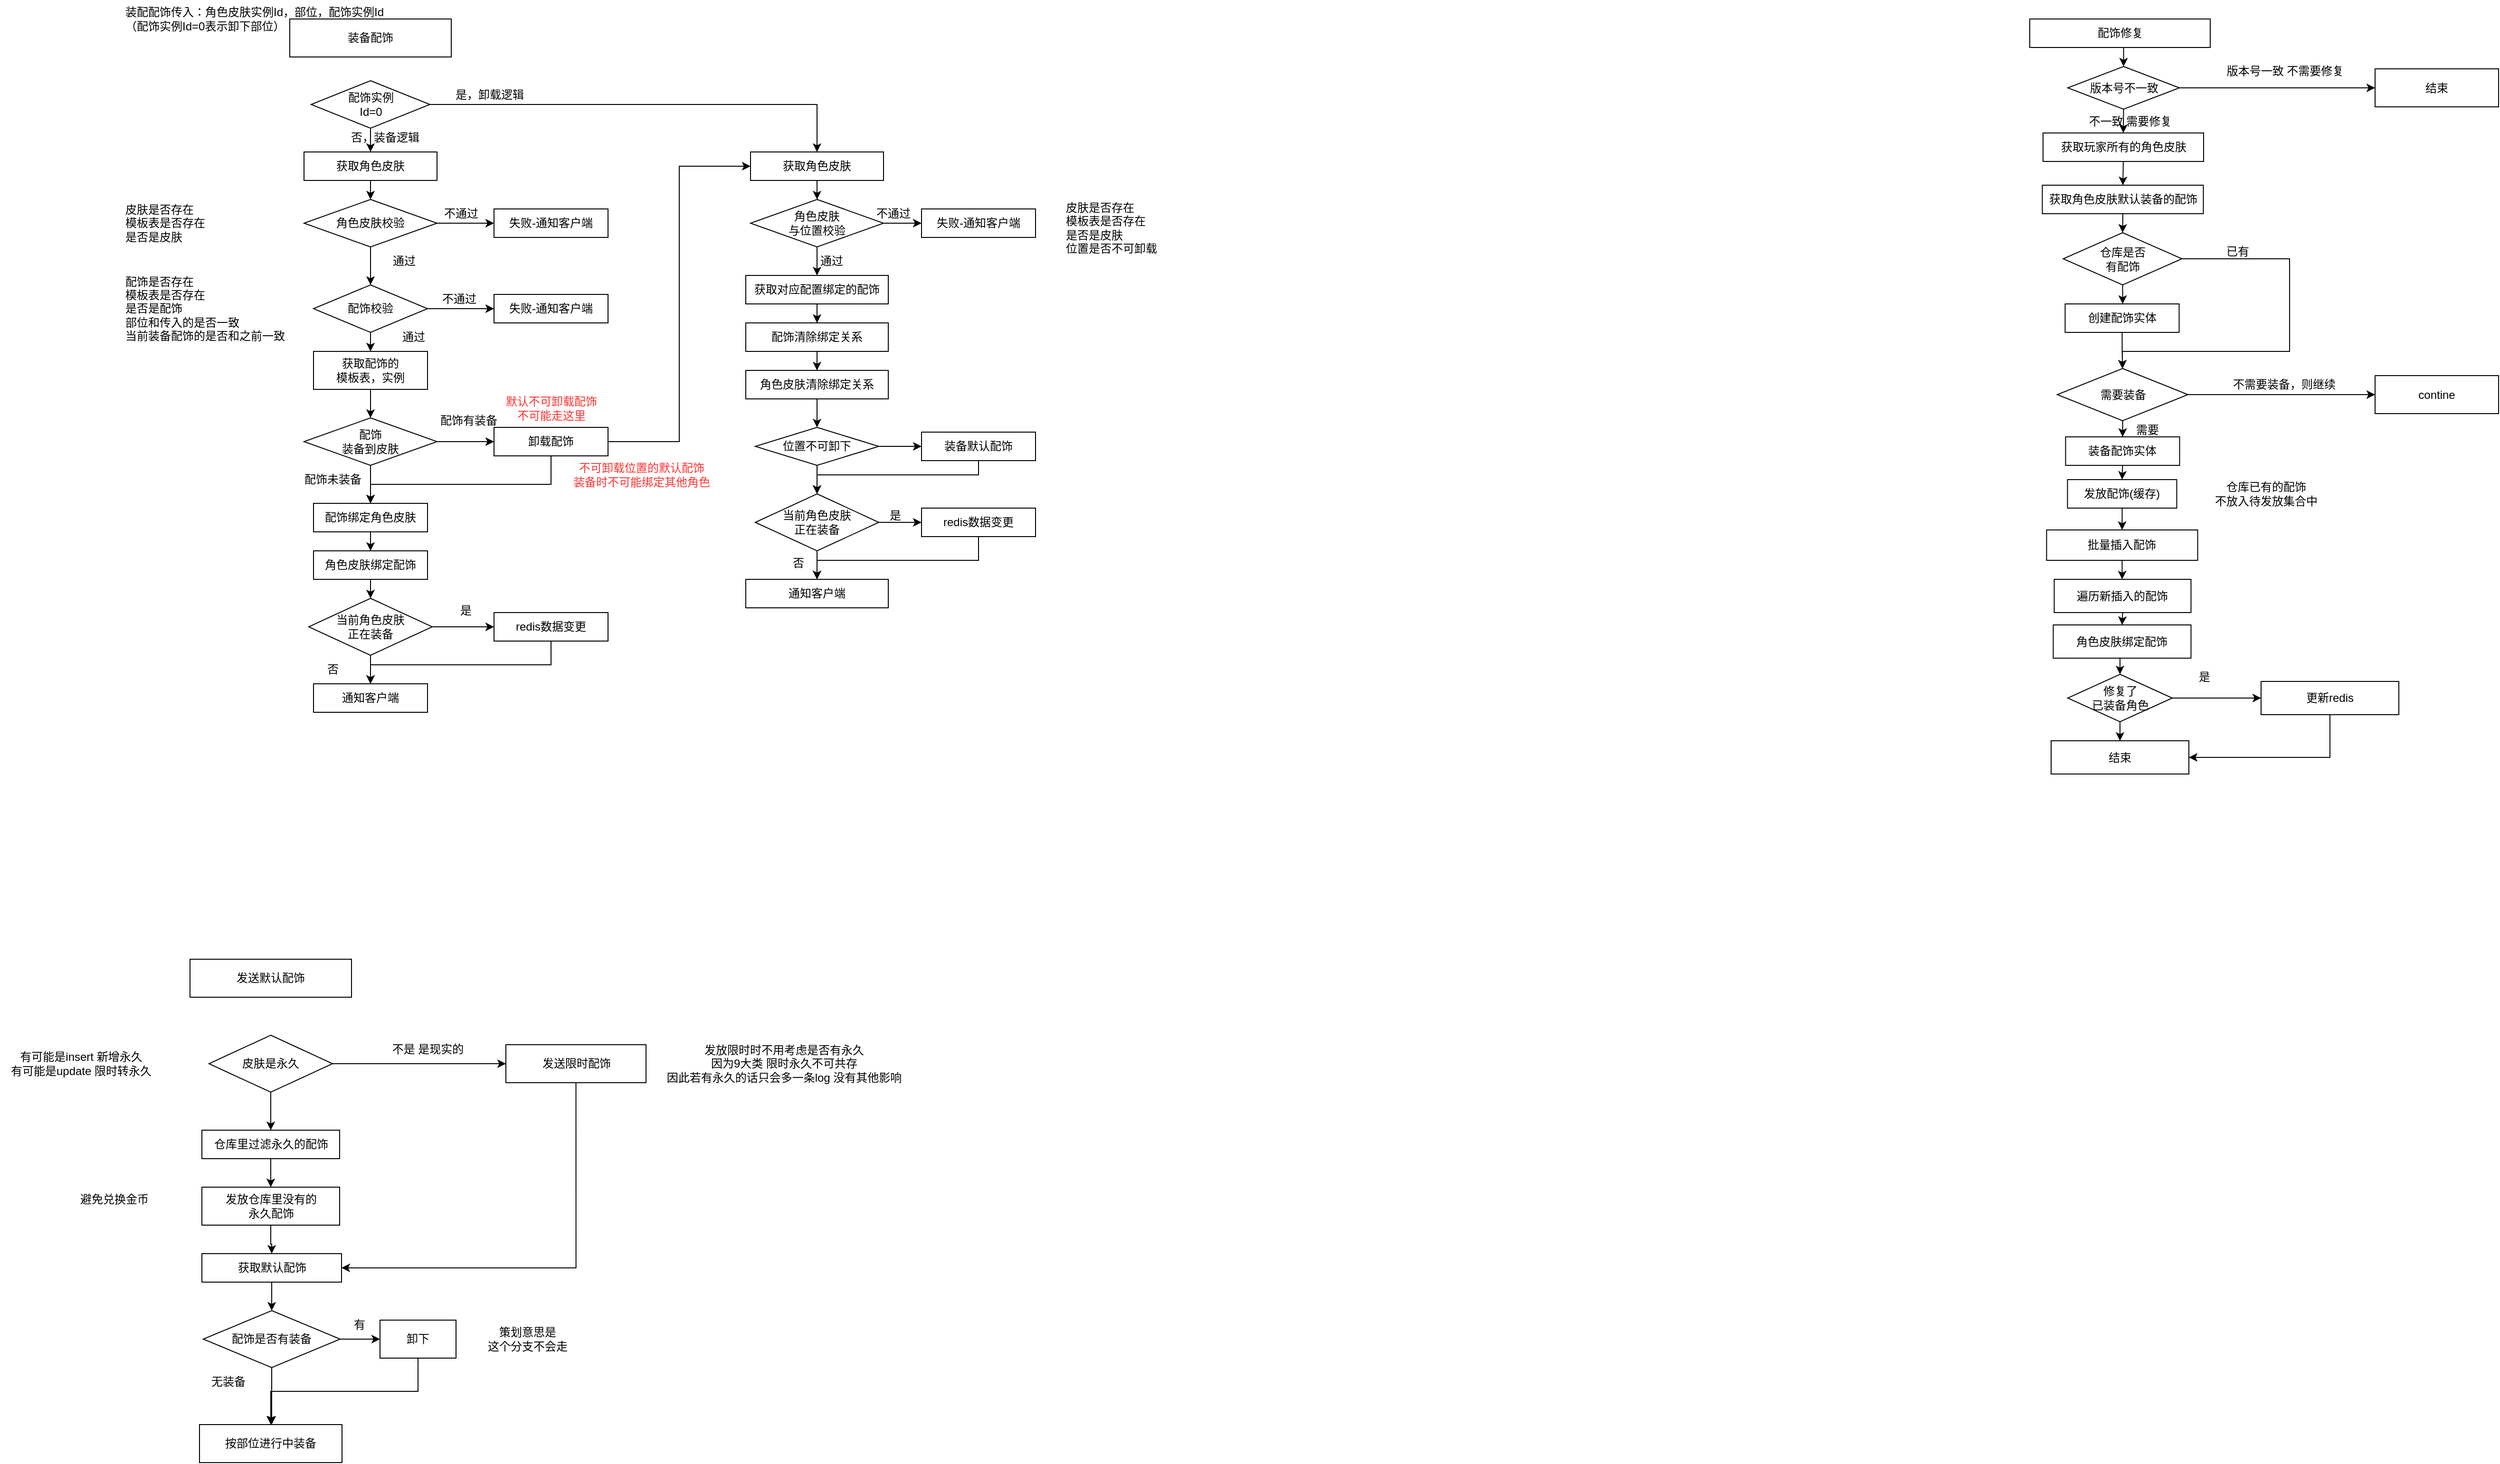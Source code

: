 <mxfile version="24.4.9" type="github">
  <diagram name="第 1 页" id="EnPjAqI8XY5VulzZ_zmV">
    <mxGraphModel dx="1434" dy="746" grid="1" gridSize="10" guides="1" tooltips="1" connect="1" arrows="1" fold="1" page="1" pageScale="1" pageWidth="4681" pageHeight="3300" math="0" shadow="0">
      <root>
        <mxCell id="0" />
        <mxCell id="1" parent="0" />
        <mxCell id="obFkE6v3nGwKCdmKt7_X-1" value="装备配饰" style="rounded=0;whiteSpace=wrap;html=1;" parent="1" vertex="1">
          <mxGeometry x="465" y="130" width="170" height="40" as="geometry" />
        </mxCell>
        <mxCell id="obFkE6v3nGwKCdmKt7_X-2" value="装配配饰传入：角色皮肤实例Id，部位，配饰实例Id&amp;nbsp;&amp;nbsp;&lt;div&gt;（配饰实例Id=0表示卸下部位&lt;span style=&quot;background-color: initial;&quot;&gt;）&lt;/span&gt;&lt;/div&gt;" style="text;html=1;align=left;verticalAlign=middle;resizable=0;points=[];autosize=1;strokeColor=none;fillColor=none;" parent="1" vertex="1">
          <mxGeometry x="290" y="110" width="300" height="40" as="geometry" />
        </mxCell>
        <mxCell id="obFkE6v3nGwKCdmKt7_X-48" style="edgeStyle=orthogonalEdgeStyle;rounded=0;orthogonalLoop=1;jettySize=auto;html=1;exitX=1;exitY=0.5;exitDx=0;exitDy=0;entryX=0.5;entryY=0;entryDx=0;entryDy=0;" parent="1" source="obFkE6v3nGwKCdmKt7_X-3" target="obFkE6v3nGwKCdmKt7_X-25" edge="1">
          <mxGeometry relative="1" as="geometry" />
        </mxCell>
        <mxCell id="obFkE6v3nGwKCdmKt7_X-50" style="edgeStyle=orthogonalEdgeStyle;rounded=0;orthogonalLoop=1;jettySize=auto;html=1;exitX=0.5;exitY=1;exitDx=0;exitDy=0;entryX=0.5;entryY=0;entryDx=0;entryDy=0;" parent="1" source="obFkE6v3nGwKCdmKt7_X-3" target="obFkE6v3nGwKCdmKt7_X-9" edge="1">
          <mxGeometry relative="1" as="geometry" />
        </mxCell>
        <mxCell id="obFkE6v3nGwKCdmKt7_X-3" value="配饰实例&lt;div&gt;Id&lt;span style=&quot;background-color: initial;&quot;&gt;=0&lt;/span&gt;&lt;/div&gt;" style="rhombus;whiteSpace=wrap;html=1;" parent="1" vertex="1">
          <mxGeometry x="487.5" y="195" width="125" height="50" as="geometry" />
        </mxCell>
        <mxCell id="obFkE6v3nGwKCdmKt7_X-52" style="edgeStyle=orthogonalEdgeStyle;rounded=0;orthogonalLoop=1;jettySize=auto;html=1;exitX=0.5;exitY=1;exitDx=0;exitDy=0;entryX=0.5;entryY=0;entryDx=0;entryDy=0;" parent="1" source="obFkE6v3nGwKCdmKt7_X-9" target="obFkE6v3nGwKCdmKt7_X-11" edge="1">
          <mxGeometry relative="1" as="geometry" />
        </mxCell>
        <mxCell id="obFkE6v3nGwKCdmKt7_X-9" value="获取角色皮肤" style="whiteSpace=wrap;html=1;" parent="1" vertex="1">
          <mxGeometry x="480" y="270" width="140" height="30" as="geometry" />
        </mxCell>
        <mxCell id="obFkE6v3nGwKCdmKt7_X-53" style="edgeStyle=orthogonalEdgeStyle;rounded=0;orthogonalLoop=1;jettySize=auto;html=1;exitX=0.5;exitY=1;exitDx=0;exitDy=0;entryX=0.5;entryY=0;entryDx=0;entryDy=0;" parent="1" source="obFkE6v3nGwKCdmKt7_X-11" target="obFkE6v3nGwKCdmKt7_X-13" edge="1">
          <mxGeometry relative="1" as="geometry" />
        </mxCell>
        <mxCell id="obFkE6v3nGwKCdmKt7_X-57" style="edgeStyle=orthogonalEdgeStyle;rounded=0;orthogonalLoop=1;jettySize=auto;html=1;exitX=1;exitY=0.5;exitDx=0;exitDy=0;" parent="1" source="obFkE6v3nGwKCdmKt7_X-11" target="obFkE6v3nGwKCdmKt7_X-56" edge="1">
          <mxGeometry relative="1" as="geometry" />
        </mxCell>
        <mxCell id="obFkE6v3nGwKCdmKt7_X-11" value="角色皮肤校验" style="rhombus;whiteSpace=wrap;html=1;" parent="1" vertex="1">
          <mxGeometry x="480" y="320" width="140" height="50" as="geometry" />
        </mxCell>
        <mxCell id="obFkE6v3nGwKCdmKt7_X-12" value="皮肤是否存在&lt;div&gt;模板表是否存在&lt;/div&gt;&lt;div&gt;是否是皮肤&lt;/div&gt;" style="text;html=1;align=left;verticalAlign=middle;resizable=0;points=[];autosize=1;strokeColor=none;fillColor=none;" parent="1" vertex="1">
          <mxGeometry x="290" y="315" width="110" height="60" as="geometry" />
        </mxCell>
        <mxCell id="obFkE6v3nGwKCdmKt7_X-62" style="edgeStyle=orthogonalEdgeStyle;rounded=0;orthogonalLoop=1;jettySize=auto;html=1;exitX=1;exitY=0.5;exitDx=0;exitDy=0;" parent="1" source="obFkE6v3nGwKCdmKt7_X-13" target="obFkE6v3nGwKCdmKt7_X-60" edge="1">
          <mxGeometry relative="1" as="geometry" />
        </mxCell>
        <mxCell id="obFkE6v3nGwKCdmKt7_X-63" style="edgeStyle=orthogonalEdgeStyle;rounded=0;orthogonalLoop=1;jettySize=auto;html=1;exitX=0.5;exitY=1;exitDx=0;exitDy=0;entryX=0.5;entryY=0;entryDx=0;entryDy=0;" parent="1" source="obFkE6v3nGwKCdmKt7_X-13" target="obFkE6v3nGwKCdmKt7_X-15" edge="1">
          <mxGeometry relative="1" as="geometry" />
        </mxCell>
        <mxCell id="obFkE6v3nGwKCdmKt7_X-13" value="配饰校验" style="rhombus;whiteSpace=wrap;html=1;" parent="1" vertex="1">
          <mxGeometry x="490" y="410" width="120" height="50" as="geometry" />
        </mxCell>
        <mxCell id="obFkE6v3nGwKCdmKt7_X-14" value="配饰是否存在&lt;div&gt;模板表是否存在&lt;/div&gt;&lt;div&gt;是否是配饰&lt;/div&gt;&lt;div&gt;部位和传入的是否一致&lt;/div&gt;&lt;div&gt;当前装备配饰的是否和之前一致&lt;/div&gt;" style="text;html=1;align=left;verticalAlign=middle;resizable=0;points=[];autosize=1;strokeColor=none;fillColor=none;" parent="1" vertex="1">
          <mxGeometry x="290" y="390" width="190" height="90" as="geometry" />
        </mxCell>
        <mxCell id="obFkE6v3nGwKCdmKt7_X-65" style="edgeStyle=orthogonalEdgeStyle;rounded=0;orthogonalLoop=1;jettySize=auto;html=1;exitX=0.5;exitY=1;exitDx=0;exitDy=0;entryX=0.5;entryY=0;entryDx=0;entryDy=0;" parent="1" source="obFkE6v3nGwKCdmKt7_X-15" target="obFkE6v3nGwKCdmKt7_X-16" edge="1">
          <mxGeometry relative="1" as="geometry" />
        </mxCell>
        <mxCell id="obFkE6v3nGwKCdmKt7_X-15" value="获取配饰的&lt;div&gt;模板表，实例&lt;/div&gt;" style="rounded=0;whiteSpace=wrap;html=1;" parent="1" vertex="1">
          <mxGeometry x="490" y="480" width="120" height="40" as="geometry" />
        </mxCell>
        <mxCell id="obFkE6v3nGwKCdmKt7_X-66" style="edgeStyle=orthogonalEdgeStyle;rounded=0;orthogonalLoop=1;jettySize=auto;html=1;exitX=1;exitY=0.5;exitDx=0;exitDy=0;" parent="1" source="obFkE6v3nGwKCdmKt7_X-16" target="obFkE6v3nGwKCdmKt7_X-17" edge="1">
          <mxGeometry relative="1" as="geometry" />
        </mxCell>
        <mxCell id="obFkE6v3nGwKCdmKt7_X-68" style="edgeStyle=orthogonalEdgeStyle;rounded=0;orthogonalLoop=1;jettySize=auto;html=1;exitX=0.5;exitY=1;exitDx=0;exitDy=0;entryX=0.5;entryY=0;entryDx=0;entryDy=0;" parent="1" source="obFkE6v3nGwKCdmKt7_X-16" target="obFkE6v3nGwKCdmKt7_X-18" edge="1">
          <mxGeometry relative="1" as="geometry" />
        </mxCell>
        <mxCell id="obFkE6v3nGwKCdmKt7_X-16" value="配饰&lt;div&gt;装备到皮肤&lt;/div&gt;" style="rhombus;whiteSpace=wrap;html=1;" parent="1" vertex="1">
          <mxGeometry x="480" y="550" width="140" height="50" as="geometry" />
        </mxCell>
        <mxCell id="obFkE6v3nGwKCdmKt7_X-70" style="edgeStyle=orthogonalEdgeStyle;rounded=0;orthogonalLoop=1;jettySize=auto;html=1;exitX=1;exitY=0.5;exitDx=0;exitDy=0;entryX=0;entryY=0.5;entryDx=0;entryDy=0;" parent="1" source="obFkE6v3nGwKCdmKt7_X-17" target="obFkE6v3nGwKCdmKt7_X-25" edge="1">
          <mxGeometry relative="1" as="geometry" />
        </mxCell>
        <mxCell id="obFkE6v3nGwKCdmKt7_X-71" style="edgeStyle=orthogonalEdgeStyle;rounded=0;orthogonalLoop=1;jettySize=auto;html=1;exitX=0.5;exitY=1;exitDx=0;exitDy=0;entryX=0.5;entryY=0;entryDx=0;entryDy=0;" parent="1" source="obFkE6v3nGwKCdmKt7_X-17" target="obFkE6v3nGwKCdmKt7_X-18" edge="1">
          <mxGeometry relative="1" as="geometry">
            <Array as="points">
              <mxPoint x="740" y="620" />
              <mxPoint x="550" y="620" />
            </Array>
          </mxGeometry>
        </mxCell>
        <mxCell id="obFkE6v3nGwKCdmKt7_X-17" value="卸载配饰" style="rounded=0;whiteSpace=wrap;html=1;" parent="1" vertex="1">
          <mxGeometry x="680" y="560" width="120" height="30" as="geometry" />
        </mxCell>
        <mxCell id="obFkE6v3nGwKCdmKt7_X-72" style="edgeStyle=orthogonalEdgeStyle;rounded=0;orthogonalLoop=1;jettySize=auto;html=1;exitX=0.5;exitY=1;exitDx=0;exitDy=0;" parent="1" source="obFkE6v3nGwKCdmKt7_X-18" target="obFkE6v3nGwKCdmKt7_X-19" edge="1">
          <mxGeometry relative="1" as="geometry" />
        </mxCell>
        <mxCell id="obFkE6v3nGwKCdmKt7_X-18" value="配饰绑定角色皮肤" style="rounded=0;whiteSpace=wrap;html=1;" parent="1" vertex="1">
          <mxGeometry x="490" y="640" width="120" height="30" as="geometry" />
        </mxCell>
        <mxCell id="obFkE6v3nGwKCdmKt7_X-73" style="edgeStyle=orthogonalEdgeStyle;rounded=0;orthogonalLoop=1;jettySize=auto;html=1;exitX=0.5;exitY=1;exitDx=0;exitDy=0;entryX=0.5;entryY=0;entryDx=0;entryDy=0;" parent="1" source="obFkE6v3nGwKCdmKt7_X-19" target="obFkE6v3nGwKCdmKt7_X-21" edge="1">
          <mxGeometry relative="1" as="geometry" />
        </mxCell>
        <mxCell id="obFkE6v3nGwKCdmKt7_X-19" value="角色皮肤绑定配饰" style="rounded=0;whiteSpace=wrap;html=1;" parent="1" vertex="1">
          <mxGeometry x="490" y="690" width="120" height="30" as="geometry" />
        </mxCell>
        <mxCell id="obFkE6v3nGwKCdmKt7_X-74" style="edgeStyle=orthogonalEdgeStyle;rounded=0;orthogonalLoop=1;jettySize=auto;html=1;exitX=1;exitY=0.5;exitDx=0;exitDy=0;" parent="1" source="obFkE6v3nGwKCdmKt7_X-21" target="obFkE6v3nGwKCdmKt7_X-22" edge="1">
          <mxGeometry relative="1" as="geometry" />
        </mxCell>
        <mxCell id="obFkE6v3nGwKCdmKt7_X-77" value="" style="edgeStyle=orthogonalEdgeStyle;rounded=0;orthogonalLoop=1;jettySize=auto;html=1;" parent="1" source="obFkE6v3nGwKCdmKt7_X-21" target="obFkE6v3nGwKCdmKt7_X-23" edge="1">
          <mxGeometry relative="1" as="geometry" />
        </mxCell>
        <mxCell id="obFkE6v3nGwKCdmKt7_X-21" value="当前角色皮肤&lt;div&gt;正在装备&lt;/div&gt;" style="rhombus;whiteSpace=wrap;html=1;" parent="1" vertex="1">
          <mxGeometry x="485" y="740" width="130" height="60" as="geometry" />
        </mxCell>
        <mxCell id="obFkE6v3nGwKCdmKt7_X-79" style="edgeStyle=orthogonalEdgeStyle;rounded=0;orthogonalLoop=1;jettySize=auto;html=1;exitX=0.5;exitY=1;exitDx=0;exitDy=0;" parent="1" source="obFkE6v3nGwKCdmKt7_X-22" target="obFkE6v3nGwKCdmKt7_X-23" edge="1">
          <mxGeometry relative="1" as="geometry">
            <Array as="points">
              <mxPoint x="740" y="810" />
              <mxPoint x="550" y="810" />
            </Array>
          </mxGeometry>
        </mxCell>
        <mxCell id="obFkE6v3nGwKCdmKt7_X-22" value="redis数据变更" style="rounded=0;whiteSpace=wrap;html=1;" parent="1" vertex="1">
          <mxGeometry x="680" y="755" width="120" height="30" as="geometry" />
        </mxCell>
        <mxCell id="obFkE6v3nGwKCdmKt7_X-23" value="通知客户端" style="rounded=0;whiteSpace=wrap;html=1;" parent="1" vertex="1">
          <mxGeometry x="490" y="830" width="120" height="30" as="geometry" />
        </mxCell>
        <mxCell id="obFkE6v3nGwKCdmKt7_X-42" style="edgeStyle=orthogonalEdgeStyle;rounded=0;orthogonalLoop=1;jettySize=auto;html=1;exitX=0.5;exitY=1;exitDx=0;exitDy=0;entryX=0.5;entryY=0;entryDx=0;entryDy=0;" parent="1" source="obFkE6v3nGwKCdmKt7_X-25" target="obFkE6v3nGwKCdmKt7_X-26" edge="1">
          <mxGeometry relative="1" as="geometry" />
        </mxCell>
        <mxCell id="obFkE6v3nGwKCdmKt7_X-25" value="获取角色皮肤" style="whiteSpace=wrap;html=1;" parent="1" vertex="1">
          <mxGeometry x="950" y="270" width="140" height="30" as="geometry" />
        </mxCell>
        <mxCell id="obFkE6v3nGwKCdmKt7_X-43" style="edgeStyle=orthogonalEdgeStyle;rounded=0;orthogonalLoop=1;jettySize=auto;html=1;exitX=0.5;exitY=1;exitDx=0;exitDy=0;" parent="1" source="obFkE6v3nGwKCdmKt7_X-26" target="obFkE6v3nGwKCdmKt7_X-29" edge="1">
          <mxGeometry relative="1" as="geometry" />
        </mxCell>
        <mxCell id="obFkE6v3nGwKCdmKt7_X-47" style="edgeStyle=orthogonalEdgeStyle;rounded=0;orthogonalLoop=1;jettySize=auto;html=1;exitX=1;exitY=0.5;exitDx=0;exitDy=0;" parent="1" source="obFkE6v3nGwKCdmKt7_X-26" target="obFkE6v3nGwKCdmKt7_X-46" edge="1">
          <mxGeometry relative="1" as="geometry" />
        </mxCell>
        <mxCell id="obFkE6v3nGwKCdmKt7_X-26" value="角色皮肤&lt;div&gt;与位置校验&lt;/div&gt;" style="rhombus;whiteSpace=wrap;html=1;" parent="1" vertex="1">
          <mxGeometry x="950" y="320" width="140" height="50" as="geometry" />
        </mxCell>
        <mxCell id="obFkE6v3nGwKCdmKt7_X-27" value="皮肤是否存在&lt;div&gt;模板表是否存在&lt;/div&gt;&lt;div&gt;是否是皮肤&lt;/div&gt;&lt;div&gt;位置是否不可卸载&lt;/div&gt;" style="text;html=1;align=left;verticalAlign=middle;resizable=0;points=[];autosize=1;strokeColor=none;fillColor=none;" parent="1" vertex="1">
          <mxGeometry x="1280" y="315" width="120" height="70" as="geometry" />
        </mxCell>
        <mxCell id="obFkE6v3nGwKCdmKt7_X-44" style="edgeStyle=orthogonalEdgeStyle;rounded=0;orthogonalLoop=1;jettySize=auto;html=1;exitX=0.5;exitY=1;exitDx=0;exitDy=0;" parent="1" source="obFkE6v3nGwKCdmKt7_X-29" target="obFkE6v3nGwKCdmKt7_X-30" edge="1">
          <mxGeometry relative="1" as="geometry" />
        </mxCell>
        <mxCell id="obFkE6v3nGwKCdmKt7_X-29" value="获取对应配置绑定的配饰" style="whiteSpace=wrap;html=1;" parent="1" vertex="1">
          <mxGeometry x="945" y="400" width="150" height="30" as="geometry" />
        </mxCell>
        <mxCell id="obFkE6v3nGwKCdmKt7_X-45" style="edgeStyle=orthogonalEdgeStyle;rounded=0;orthogonalLoop=1;jettySize=auto;html=1;exitX=0.5;exitY=1;exitDx=0;exitDy=0;" parent="1" source="obFkE6v3nGwKCdmKt7_X-30" target="obFkE6v3nGwKCdmKt7_X-31" edge="1">
          <mxGeometry relative="1" as="geometry" />
        </mxCell>
        <mxCell id="obFkE6v3nGwKCdmKt7_X-30" value="配饰清除绑定关系" style="whiteSpace=wrap;html=1;" parent="1" vertex="1">
          <mxGeometry x="945" y="450" width="150" height="30" as="geometry" />
        </mxCell>
        <mxCell id="obFkE6v3nGwKCdmKt7_X-84" style="edgeStyle=orthogonalEdgeStyle;rounded=0;orthogonalLoop=1;jettySize=auto;html=1;exitX=0.5;exitY=1;exitDx=0;exitDy=0;entryX=0.5;entryY=0;entryDx=0;entryDy=0;" parent="1" source="obFkE6v3nGwKCdmKt7_X-31" target="obFkE6v3nGwKCdmKt7_X-83" edge="1">
          <mxGeometry relative="1" as="geometry" />
        </mxCell>
        <mxCell id="obFkE6v3nGwKCdmKt7_X-31" value="角色皮肤清除绑定关系" style="whiteSpace=wrap;html=1;" parent="1" vertex="1">
          <mxGeometry x="945" y="500" width="150" height="30" as="geometry" />
        </mxCell>
        <mxCell id="obFkE6v3nGwKCdmKt7_X-32" value="通知客户端" style="whiteSpace=wrap;html=1;" parent="1" vertex="1">
          <mxGeometry x="945" y="720" width="150" height="30" as="geometry" />
        </mxCell>
        <mxCell id="obFkE6v3nGwKCdmKt7_X-36" style="edgeStyle=orthogonalEdgeStyle;rounded=0;orthogonalLoop=1;jettySize=auto;html=1;exitX=1;exitY=0.5;exitDx=0;exitDy=0;" parent="1" source="obFkE6v3nGwKCdmKt7_X-34" target="obFkE6v3nGwKCdmKt7_X-35" edge="1">
          <mxGeometry relative="1" as="geometry" />
        </mxCell>
        <mxCell id="obFkE6v3nGwKCdmKt7_X-37" style="edgeStyle=orthogonalEdgeStyle;rounded=0;orthogonalLoop=1;jettySize=auto;html=1;exitX=0.5;exitY=1;exitDx=0;exitDy=0;" parent="1" source="obFkE6v3nGwKCdmKt7_X-34" target="obFkE6v3nGwKCdmKt7_X-32" edge="1">
          <mxGeometry relative="1" as="geometry" />
        </mxCell>
        <mxCell id="obFkE6v3nGwKCdmKt7_X-34" value="当前角色皮肤&lt;div&gt;正在装备&lt;/div&gt;" style="rhombus;whiteSpace=wrap;html=1;" parent="1" vertex="1">
          <mxGeometry x="955" y="630" width="130" height="60" as="geometry" />
        </mxCell>
        <mxCell id="obFkE6v3nGwKCdmKt7_X-39" style="edgeStyle=orthogonalEdgeStyle;rounded=0;orthogonalLoop=1;jettySize=auto;html=1;exitX=0.5;exitY=1;exitDx=0;exitDy=0;entryX=0.5;entryY=0;entryDx=0;entryDy=0;" parent="1" source="obFkE6v3nGwKCdmKt7_X-35" target="obFkE6v3nGwKCdmKt7_X-32" edge="1">
          <mxGeometry relative="1" as="geometry">
            <Array as="points">
              <mxPoint x="1190" y="700" />
              <mxPoint x="1020" y="700" />
            </Array>
          </mxGeometry>
        </mxCell>
        <mxCell id="obFkE6v3nGwKCdmKt7_X-35" value="redis数据变更" style="rounded=0;whiteSpace=wrap;html=1;" parent="1" vertex="1">
          <mxGeometry x="1130" y="645" width="120" height="30" as="geometry" />
        </mxCell>
        <mxCell id="obFkE6v3nGwKCdmKt7_X-40" value="是" style="text;html=1;align=center;verticalAlign=middle;resizable=0;points=[];autosize=1;strokeColor=none;fillColor=none;" parent="1" vertex="1">
          <mxGeometry x="1082" y="638" width="40" height="30" as="geometry" />
        </mxCell>
        <mxCell id="obFkE6v3nGwKCdmKt7_X-46" value="失败-通知客户端" style="rounded=0;whiteSpace=wrap;html=1;" parent="1" vertex="1">
          <mxGeometry x="1130" y="330" width="120" height="30" as="geometry" />
        </mxCell>
        <mxCell id="obFkE6v3nGwKCdmKt7_X-49" value="是，卸载逻辑" style="text;html=1;align=center;verticalAlign=middle;resizable=0;points=[];autosize=1;strokeColor=none;fillColor=none;" parent="1" vertex="1">
          <mxGeometry x="625" y="195" width="100" height="30" as="geometry" />
        </mxCell>
        <mxCell id="obFkE6v3nGwKCdmKt7_X-51" value="否，装备逻辑" style="text;html=1;align=center;verticalAlign=middle;resizable=0;points=[];autosize=1;strokeColor=none;fillColor=none;" parent="1" vertex="1">
          <mxGeometry x="515" y="240" width="100" height="30" as="geometry" />
        </mxCell>
        <mxCell id="obFkE6v3nGwKCdmKt7_X-54" value="不通过" style="text;html=1;align=center;verticalAlign=middle;resizable=0;points=[];autosize=1;strokeColor=none;fillColor=none;" parent="1" vertex="1">
          <mxGeometry x="1070" y="320" width="60" height="30" as="geometry" />
        </mxCell>
        <mxCell id="obFkE6v3nGwKCdmKt7_X-55" value="通过" style="text;html=1;align=center;verticalAlign=middle;resizable=0;points=[];autosize=1;strokeColor=none;fillColor=none;" parent="1" vertex="1">
          <mxGeometry x="1010" y="370" width="50" height="30" as="geometry" />
        </mxCell>
        <mxCell id="obFkE6v3nGwKCdmKt7_X-56" value="失败-通知客户端" style="rounded=0;whiteSpace=wrap;html=1;" parent="1" vertex="1">
          <mxGeometry x="680" y="330" width="120" height="30" as="geometry" />
        </mxCell>
        <mxCell id="obFkE6v3nGwKCdmKt7_X-58" value="不通过" style="text;html=1;align=center;verticalAlign=middle;resizable=0;points=[];autosize=1;strokeColor=none;fillColor=none;" parent="1" vertex="1">
          <mxGeometry x="615" y="320" width="60" height="30" as="geometry" />
        </mxCell>
        <mxCell id="obFkE6v3nGwKCdmKt7_X-59" value="通过" style="text;html=1;align=center;verticalAlign=middle;resizable=0;points=[];autosize=1;strokeColor=none;fillColor=none;" parent="1" vertex="1">
          <mxGeometry x="560" y="370" width="50" height="30" as="geometry" />
        </mxCell>
        <mxCell id="obFkE6v3nGwKCdmKt7_X-60" value="失败-通知客户端" style="rounded=0;whiteSpace=wrap;html=1;" parent="1" vertex="1">
          <mxGeometry x="680" y="420" width="120" height="30" as="geometry" />
        </mxCell>
        <mxCell id="obFkE6v3nGwKCdmKt7_X-61" value="不通过" style="text;html=1;align=center;verticalAlign=middle;resizable=0;points=[];autosize=1;strokeColor=none;fillColor=none;" parent="1" vertex="1">
          <mxGeometry x="612.5" y="410" width="60" height="30" as="geometry" />
        </mxCell>
        <mxCell id="obFkE6v3nGwKCdmKt7_X-64" value="通过" style="text;html=1;align=center;verticalAlign=middle;resizable=0;points=[];autosize=1;strokeColor=none;fillColor=none;" parent="1" vertex="1">
          <mxGeometry x="570" y="450" width="50" height="30" as="geometry" />
        </mxCell>
        <mxCell id="obFkE6v3nGwKCdmKt7_X-67" value="配饰有装备" style="text;html=1;align=center;verticalAlign=middle;resizable=0;points=[];autosize=1;strokeColor=none;fillColor=none;" parent="1" vertex="1">
          <mxGeometry x="612.5" y="538" width="80" height="30" as="geometry" />
        </mxCell>
        <mxCell id="obFkE6v3nGwKCdmKt7_X-69" value="配饰未装备" style="text;html=1;align=center;verticalAlign=middle;resizable=0;points=[];autosize=1;strokeColor=none;fillColor=none;" parent="1" vertex="1">
          <mxGeometry x="470" y="600" width="80" height="30" as="geometry" />
        </mxCell>
        <mxCell id="obFkE6v3nGwKCdmKt7_X-75" value="是" style="text;html=1;align=center;verticalAlign=middle;resizable=0;points=[];autosize=1;strokeColor=none;fillColor=none;" parent="1" vertex="1">
          <mxGeometry x="630" y="738" width="40" height="30" as="geometry" />
        </mxCell>
        <mxCell id="obFkE6v3nGwKCdmKt7_X-76" value="否" style="text;html=1;align=center;verticalAlign=middle;resizable=0;points=[];autosize=1;strokeColor=none;fillColor=none;" parent="1" vertex="1">
          <mxGeometry x="980" y="688" width="40" height="30" as="geometry" />
        </mxCell>
        <mxCell id="obFkE6v3nGwKCdmKt7_X-78" value="否" style="text;html=1;align=center;verticalAlign=middle;resizable=0;points=[];autosize=1;strokeColor=none;fillColor=none;" parent="1" vertex="1">
          <mxGeometry x="490" y="800" width="40" height="30" as="geometry" />
        </mxCell>
        <mxCell id="obFkE6v3nGwKCdmKt7_X-81" value="默认不可卸载配饰&lt;div&gt;不可能走这里&lt;/div&gt;" style="text;html=1;align=center;verticalAlign=middle;resizable=0;points=[];autosize=1;strokeColor=none;fillColor=none;fontColor=#FF3333;" parent="1" vertex="1">
          <mxGeometry x="680" y="520" width="120" height="40" as="geometry" />
        </mxCell>
        <mxCell id="obFkE6v3nGwKCdmKt7_X-85" style="edgeStyle=orthogonalEdgeStyle;rounded=0;orthogonalLoop=1;jettySize=auto;html=1;exitX=0.5;exitY=1;exitDx=0;exitDy=0;entryX=0.5;entryY=0;entryDx=0;entryDy=0;" parent="1" source="obFkE6v3nGwKCdmKt7_X-83" target="obFkE6v3nGwKCdmKt7_X-34" edge="1">
          <mxGeometry relative="1" as="geometry" />
        </mxCell>
        <mxCell id="obFkE6v3nGwKCdmKt7_X-88" style="edgeStyle=orthogonalEdgeStyle;rounded=0;orthogonalLoop=1;jettySize=auto;html=1;exitX=1;exitY=0.5;exitDx=0;exitDy=0;" parent="1" source="obFkE6v3nGwKCdmKt7_X-83" target="obFkE6v3nGwKCdmKt7_X-87" edge="1">
          <mxGeometry relative="1" as="geometry" />
        </mxCell>
        <mxCell id="obFkE6v3nGwKCdmKt7_X-83" value="位置不可卸下" style="rhombus;whiteSpace=wrap;html=1;" parent="1" vertex="1">
          <mxGeometry x="955" y="560" width="130" height="40" as="geometry" />
        </mxCell>
        <mxCell id="obFkE6v3nGwKCdmKt7_X-89" style="edgeStyle=orthogonalEdgeStyle;rounded=0;orthogonalLoop=1;jettySize=auto;html=1;exitX=0.5;exitY=1;exitDx=0;exitDy=0;entryX=0.5;entryY=0;entryDx=0;entryDy=0;" parent="1" source="obFkE6v3nGwKCdmKt7_X-87" target="obFkE6v3nGwKCdmKt7_X-34" edge="1">
          <mxGeometry relative="1" as="geometry">
            <Array as="points">
              <mxPoint x="1190" y="610" />
              <mxPoint x="1020" y="610" />
            </Array>
          </mxGeometry>
        </mxCell>
        <mxCell id="obFkE6v3nGwKCdmKt7_X-87" value="装备默认配饰" style="whiteSpace=wrap;html=1;" parent="1" vertex="1">
          <mxGeometry x="1130" y="565" width="120" height="30" as="geometry" />
        </mxCell>
        <mxCell id="obFkE6v3nGwKCdmKt7_X-90" value="不可卸载位置的默认配饰&lt;div&gt;装备时不可能绑定其他角色&lt;/div&gt;" style="text;html=1;align=center;verticalAlign=middle;resizable=0;points=[];autosize=1;strokeColor=none;fillColor=none;fontColor=#FF3333;" parent="1" vertex="1">
          <mxGeometry x="750" y="590" width="170" height="40" as="geometry" />
        </mxCell>
        <mxCell id="1rwnO4vdBaZkjjxY1jbX-20" style="edgeStyle=orthogonalEdgeStyle;rounded=0;orthogonalLoop=1;jettySize=auto;html=1;exitX=0.5;exitY=1;exitDx=0;exitDy=0;entryX=0.5;entryY=0;entryDx=0;entryDy=0;" parent="1" source="1rwnO4vdBaZkjjxY1jbX-1" target="1rwnO4vdBaZkjjxY1jbX-19" edge="1">
          <mxGeometry relative="1" as="geometry" />
        </mxCell>
        <mxCell id="1rwnO4vdBaZkjjxY1jbX-1" value="配饰修复" style="rounded=0;whiteSpace=wrap;html=1;" parent="1" vertex="1">
          <mxGeometry x="2296.5" y="130" width="190" height="30" as="geometry" />
        </mxCell>
        <mxCell id="1rwnO4vdBaZkjjxY1jbX-25" style="edgeStyle=orthogonalEdgeStyle;rounded=0;orthogonalLoop=1;jettySize=auto;html=1;exitX=0.5;exitY=1;exitDx=0;exitDy=0;entryX=0.5;entryY=0;entryDx=0;entryDy=0;" parent="1" source="1rwnO4vdBaZkjjxY1jbX-2" target="1rwnO4vdBaZkjjxY1jbX-3" edge="1">
          <mxGeometry relative="1" as="geometry" />
        </mxCell>
        <mxCell id="1rwnO4vdBaZkjjxY1jbX-2" value="获取玩家所有的角色皮肤" style="rounded=0;whiteSpace=wrap;html=1;" parent="1" vertex="1">
          <mxGeometry x="2310.5" y="250" width="169" height="30" as="geometry" />
        </mxCell>
        <mxCell id="1rwnO4vdBaZkjjxY1jbX-30" style="edgeStyle=orthogonalEdgeStyle;rounded=0;orthogonalLoop=1;jettySize=auto;html=1;exitX=0.5;exitY=1;exitDx=0;exitDy=0;entryX=0.5;entryY=0;entryDx=0;entryDy=0;" parent="1" source="1rwnO4vdBaZkjjxY1jbX-3" target="1rwnO4vdBaZkjjxY1jbX-5" edge="1">
          <mxGeometry relative="1" as="geometry" />
        </mxCell>
        <mxCell id="1rwnO4vdBaZkjjxY1jbX-3" value="获取角色皮肤默认装备的配饰" style="rounded=0;whiteSpace=wrap;html=1;" parent="1" vertex="1">
          <mxGeometry x="2309.75" y="305" width="169.5" height="30" as="geometry" />
        </mxCell>
        <mxCell id="1rwnO4vdBaZkjjxY1jbX-31" style="edgeStyle=orthogonalEdgeStyle;rounded=0;orthogonalLoop=1;jettySize=auto;html=1;exitX=0.5;exitY=1;exitDx=0;exitDy=0;" parent="1" source="1rwnO4vdBaZkjjxY1jbX-5" target="1rwnO4vdBaZkjjxY1jbX-10" edge="1">
          <mxGeometry relative="1" as="geometry" />
        </mxCell>
        <mxCell id="1rwnO4vdBaZkjjxY1jbX-32" style="edgeStyle=orthogonalEdgeStyle;rounded=0;orthogonalLoop=1;jettySize=auto;html=1;exitX=1;exitY=0.5;exitDx=0;exitDy=0;" parent="1" source="1rwnO4vdBaZkjjxY1jbX-5" target="1rwnO4vdBaZkjjxY1jbX-7" edge="1">
          <mxGeometry relative="1" as="geometry">
            <Array as="points">
              <mxPoint x="2570" y="383" />
              <mxPoint x="2570" y="480" />
              <mxPoint x="2394" y="480" />
            </Array>
          </mxGeometry>
        </mxCell>
        <mxCell id="1rwnO4vdBaZkjjxY1jbX-5" value="仓库是否&lt;div&gt;有配饰&lt;/div&gt;" style="rhombus;whiteSpace=wrap;html=1;" parent="1" vertex="1">
          <mxGeometry x="2331.75" y="355" width="125" height="55" as="geometry" />
        </mxCell>
        <mxCell id="1rwnO4vdBaZkjjxY1jbX-37" style="edgeStyle=orthogonalEdgeStyle;rounded=0;orthogonalLoop=1;jettySize=auto;html=1;exitX=0.5;exitY=1;exitDx=0;exitDy=0;entryX=0.5;entryY=0;entryDx=0;entryDy=0;" parent="1" source="1rwnO4vdBaZkjjxY1jbX-6" target="1rwnO4vdBaZkjjxY1jbX-12" edge="1">
          <mxGeometry relative="1" as="geometry" />
        </mxCell>
        <mxCell id="1rwnO4vdBaZkjjxY1jbX-6" value="发放配饰(缓存)" style="rounded=0;whiteSpace=wrap;html=1;" parent="1" vertex="1">
          <mxGeometry x="2336.25" y="615" width="115" height="30" as="geometry" />
        </mxCell>
        <mxCell id="1rwnO4vdBaZkjjxY1jbX-34" style="edgeStyle=orthogonalEdgeStyle;rounded=0;orthogonalLoop=1;jettySize=auto;html=1;exitX=0.5;exitY=1;exitDx=0;exitDy=0;" parent="1" source="1rwnO4vdBaZkjjxY1jbX-7" target="1rwnO4vdBaZkjjxY1jbX-11" edge="1">
          <mxGeometry relative="1" as="geometry" />
        </mxCell>
        <mxCell id="1rwnO4vdBaZkjjxY1jbX-48" style="edgeStyle=orthogonalEdgeStyle;rounded=0;orthogonalLoop=1;jettySize=auto;html=1;exitX=1;exitY=0.5;exitDx=0;exitDy=0;" parent="1" source="1rwnO4vdBaZkjjxY1jbX-7" target="1rwnO4vdBaZkjjxY1jbX-47" edge="1">
          <mxGeometry relative="1" as="geometry" />
        </mxCell>
        <mxCell id="1rwnO4vdBaZkjjxY1jbX-7" value="需要装备" style="rhombus;whiteSpace=wrap;html=1;" parent="1" vertex="1">
          <mxGeometry x="2325.5" y="498" width="137.5" height="55" as="geometry" />
        </mxCell>
        <mxCell id="1rwnO4vdBaZkjjxY1jbX-49" style="edgeStyle=orthogonalEdgeStyle;rounded=0;orthogonalLoop=1;jettySize=auto;html=1;exitX=0.5;exitY=1;exitDx=0;exitDy=0;" parent="1" source="1rwnO4vdBaZkjjxY1jbX-10" target="1rwnO4vdBaZkjjxY1jbX-7" edge="1">
          <mxGeometry relative="1" as="geometry" />
        </mxCell>
        <mxCell id="1rwnO4vdBaZkjjxY1jbX-10" value="创建配饰实体" style="whiteSpace=wrap;html=1;" parent="1" vertex="1">
          <mxGeometry x="2333.75" y="430" width="120" height="30" as="geometry" />
        </mxCell>
        <mxCell id="1rwnO4vdBaZkjjxY1jbX-35" style="edgeStyle=orthogonalEdgeStyle;rounded=0;orthogonalLoop=1;jettySize=auto;html=1;exitX=0.5;exitY=1;exitDx=0;exitDy=0;entryX=0.5;entryY=0;entryDx=0;entryDy=0;" parent="1" source="1rwnO4vdBaZkjjxY1jbX-11" target="1rwnO4vdBaZkjjxY1jbX-6" edge="1">
          <mxGeometry relative="1" as="geometry" />
        </mxCell>
        <mxCell id="1rwnO4vdBaZkjjxY1jbX-11" value="装备配饰实体" style="whiteSpace=wrap;html=1;" parent="1" vertex="1">
          <mxGeometry x="2334.25" y="570" width="120" height="30" as="geometry" />
        </mxCell>
        <mxCell id="1rwnO4vdBaZkjjxY1jbX-38" style="edgeStyle=orthogonalEdgeStyle;rounded=0;orthogonalLoop=1;jettySize=auto;html=1;exitX=0.5;exitY=1;exitDx=0;exitDy=0;" parent="1" source="1rwnO4vdBaZkjjxY1jbX-12" target="1rwnO4vdBaZkjjxY1jbX-14" edge="1">
          <mxGeometry relative="1" as="geometry" />
        </mxCell>
        <mxCell id="1rwnO4vdBaZkjjxY1jbX-12" value="批量插入配饰" style="rounded=0;whiteSpace=wrap;html=1;" parent="1" vertex="1">
          <mxGeometry x="2314.25" y="668" width="159" height="32" as="geometry" />
        </mxCell>
        <mxCell id="1rwnO4vdBaZkjjxY1jbX-39" style="edgeStyle=orthogonalEdgeStyle;rounded=0;orthogonalLoop=1;jettySize=auto;html=1;exitX=0.5;exitY=1;exitDx=0;exitDy=0;entryX=0.5;entryY=0;entryDx=0;entryDy=0;" parent="1" source="1rwnO4vdBaZkjjxY1jbX-14" target="1rwnO4vdBaZkjjxY1jbX-16" edge="1">
          <mxGeometry relative="1" as="geometry" />
        </mxCell>
        <mxCell id="1rwnO4vdBaZkjjxY1jbX-14" value="遍历新插入的配饰" style="rounded=0;whiteSpace=wrap;html=1;" parent="1" vertex="1">
          <mxGeometry x="2322.25" y="720" width="144" height="35" as="geometry" />
        </mxCell>
        <mxCell id="1rwnO4vdBaZkjjxY1jbX-40" style="edgeStyle=orthogonalEdgeStyle;rounded=0;orthogonalLoop=1;jettySize=auto;html=1;exitX=0.5;exitY=1;exitDx=0;exitDy=0;entryX=0.5;entryY=0;entryDx=0;entryDy=0;" parent="1" source="1rwnO4vdBaZkjjxY1jbX-16" target="1rwnO4vdBaZkjjxY1jbX-27" edge="1">
          <mxGeometry relative="1" as="geometry" />
        </mxCell>
        <mxCell id="1rwnO4vdBaZkjjxY1jbX-16" value="角色皮肤绑定配饰" style="rounded=0;whiteSpace=wrap;html=1;" parent="1" vertex="1">
          <mxGeometry x="2321.25" y="768" width="145" height="35" as="geometry" />
        </mxCell>
        <mxCell id="1rwnO4vdBaZkjjxY1jbX-21" style="edgeStyle=orthogonalEdgeStyle;rounded=0;orthogonalLoop=1;jettySize=auto;html=1;exitX=0.5;exitY=1;exitDx=0;exitDy=0;entryX=0.5;entryY=0;entryDx=0;entryDy=0;" parent="1" source="1rwnO4vdBaZkjjxY1jbX-19" target="1rwnO4vdBaZkjjxY1jbX-2" edge="1">
          <mxGeometry relative="1" as="geometry" />
        </mxCell>
        <mxCell id="1rwnO4vdBaZkjjxY1jbX-23" style="edgeStyle=orthogonalEdgeStyle;rounded=0;orthogonalLoop=1;jettySize=auto;html=1;exitX=1;exitY=0.5;exitDx=0;exitDy=0;entryX=0;entryY=0.5;entryDx=0;entryDy=0;" parent="1" source="1rwnO4vdBaZkjjxY1jbX-19" target="1rwnO4vdBaZkjjxY1jbX-22" edge="1">
          <mxGeometry relative="1" as="geometry" />
        </mxCell>
        <mxCell id="1rwnO4vdBaZkjjxY1jbX-19" value="版本号不一致" style="rhombus;whiteSpace=wrap;html=1;" parent="1" vertex="1">
          <mxGeometry x="2336.5" y="180" width="117.5" height="45" as="geometry" />
        </mxCell>
        <mxCell id="1rwnO4vdBaZkjjxY1jbX-22" value="结束" style="whiteSpace=wrap;html=1;" parent="1" vertex="1">
          <mxGeometry x="2660" y="182.5" width="130" height="40" as="geometry" />
        </mxCell>
        <mxCell id="1rwnO4vdBaZkjjxY1jbX-24" value="版本号一致 不需要修复" style="text;html=1;align=center;verticalAlign=middle;resizable=0;points=[];autosize=1;strokeColor=none;fillColor=none;" parent="1" vertex="1">
          <mxGeometry x="2489.5" y="170" width="150" height="30" as="geometry" />
        </mxCell>
        <mxCell id="1rwnO4vdBaZkjjxY1jbX-41" style="edgeStyle=orthogonalEdgeStyle;rounded=0;orthogonalLoop=1;jettySize=auto;html=1;exitX=1;exitY=0.5;exitDx=0;exitDy=0;" parent="1" source="1rwnO4vdBaZkjjxY1jbX-27" target="1rwnO4vdBaZkjjxY1jbX-28" edge="1">
          <mxGeometry relative="1" as="geometry" />
        </mxCell>
        <mxCell id="1rwnO4vdBaZkjjxY1jbX-42" style="edgeStyle=orthogonalEdgeStyle;rounded=0;orthogonalLoop=1;jettySize=auto;html=1;exitX=0.5;exitY=1;exitDx=0;exitDy=0;entryX=0.5;entryY=0;entryDx=0;entryDy=0;" parent="1" source="1rwnO4vdBaZkjjxY1jbX-27" target="1rwnO4vdBaZkjjxY1jbX-29" edge="1">
          <mxGeometry relative="1" as="geometry" />
        </mxCell>
        <mxCell id="1rwnO4vdBaZkjjxY1jbX-27" value="修复了&lt;div&gt;已装备角色&lt;/div&gt;" style="rhombus;whiteSpace=wrap;html=1;" parent="1" vertex="1">
          <mxGeometry x="2336.5" y="820" width="110" height="50" as="geometry" />
        </mxCell>
        <mxCell id="1rwnO4vdBaZkjjxY1jbX-46" style="edgeStyle=orthogonalEdgeStyle;rounded=0;orthogonalLoop=1;jettySize=auto;html=1;exitX=0.5;exitY=1;exitDx=0;exitDy=0;entryX=1;entryY=0.5;entryDx=0;entryDy=0;" parent="1" source="1rwnO4vdBaZkjjxY1jbX-28" target="1rwnO4vdBaZkjjxY1jbX-29" edge="1">
          <mxGeometry relative="1" as="geometry" />
        </mxCell>
        <mxCell id="1rwnO4vdBaZkjjxY1jbX-28" value="更新redis" style="rounded=0;whiteSpace=wrap;html=1;" parent="1" vertex="1">
          <mxGeometry x="2540" y="827.5" width="145" height="35" as="geometry" />
        </mxCell>
        <mxCell id="1rwnO4vdBaZkjjxY1jbX-29" value="结束" style="rounded=0;whiteSpace=wrap;html=1;" parent="1" vertex="1">
          <mxGeometry x="2319" y="890" width="145" height="35" as="geometry" />
        </mxCell>
        <mxCell id="1rwnO4vdBaZkjjxY1jbX-33" value="已有" style="text;html=1;align=center;verticalAlign=middle;resizable=0;points=[];autosize=1;strokeColor=none;fillColor=none;" parent="1" vertex="1">
          <mxGeometry x="2489.5" y="360" width="50" height="30" as="geometry" />
        </mxCell>
        <mxCell id="1rwnO4vdBaZkjjxY1jbX-36" value="仓库已有的配饰&lt;div&gt;不放入待发放集合中&lt;/div&gt;" style="text;html=1;align=center;verticalAlign=middle;resizable=0;points=[];autosize=1;strokeColor=none;fillColor=none;" parent="1" vertex="1">
          <mxGeometry x="2479.5" y="610" width="130" height="40" as="geometry" />
        </mxCell>
        <mxCell id="1rwnO4vdBaZkjjxY1jbX-43" value="是" style="text;html=1;align=center;verticalAlign=middle;resizable=0;points=[];autosize=1;strokeColor=none;fillColor=none;" parent="1" vertex="1">
          <mxGeometry x="2460" y="808" width="40" height="30" as="geometry" />
        </mxCell>
        <mxCell id="1rwnO4vdBaZkjjxY1jbX-47" value="contine" style="whiteSpace=wrap;html=1;" parent="1" vertex="1">
          <mxGeometry x="2660" y="505.5" width="130" height="40" as="geometry" />
        </mxCell>
        <mxCell id="1rwnO4vdBaZkjjxY1jbX-50" value="不需要装备，则继续" style="text;html=1;align=center;verticalAlign=middle;resizable=0;points=[];autosize=1;strokeColor=none;fillColor=none;" parent="1" vertex="1">
          <mxGeometry x="2499.25" y="500" width="130" height="30" as="geometry" />
        </mxCell>
        <mxCell id="1rwnO4vdBaZkjjxY1jbX-51" value="需要" style="text;html=1;align=center;verticalAlign=middle;resizable=0;points=[];autosize=1;strokeColor=none;fillColor=none;" parent="1" vertex="1">
          <mxGeometry x="2395" y="548" width="50" height="30" as="geometry" />
        </mxCell>
        <mxCell id="1rwnO4vdBaZkjjxY1jbX-52" value="不一致 需要修复" style="text;html=1;align=center;verticalAlign=middle;resizable=0;points=[];autosize=1;strokeColor=none;fillColor=none;" parent="1" vertex="1">
          <mxGeometry x="2346.75" y="222.5" width="110" height="30" as="geometry" />
        </mxCell>
        <mxCell id="dZ_AWXap1VmEW3EwTRk1-1" value="发送默认配饰" style="rounded=0;whiteSpace=wrap;html=1;" vertex="1" parent="1">
          <mxGeometry x="360" y="1120" width="170" height="40" as="geometry" />
        </mxCell>
        <mxCell id="dZ_AWXap1VmEW3EwTRk1-20" style="edgeStyle=orthogonalEdgeStyle;rounded=0;orthogonalLoop=1;jettySize=auto;html=1;exitX=1;exitY=0.5;exitDx=0;exitDy=0;" edge="1" parent="1" source="dZ_AWXap1VmEW3EwTRk1-3" target="dZ_AWXap1VmEW3EwTRk1-4">
          <mxGeometry relative="1" as="geometry" />
        </mxCell>
        <mxCell id="dZ_AWXap1VmEW3EwTRk1-22" style="edgeStyle=orthogonalEdgeStyle;rounded=0;orthogonalLoop=1;jettySize=auto;html=1;exitX=0.5;exitY=1;exitDx=0;exitDy=0;entryX=0.5;entryY=0;entryDx=0;entryDy=0;" edge="1" parent="1" source="dZ_AWXap1VmEW3EwTRk1-3" target="dZ_AWXap1VmEW3EwTRk1-8">
          <mxGeometry relative="1" as="geometry" />
        </mxCell>
        <mxCell id="dZ_AWXap1VmEW3EwTRk1-3" value="皮肤是永久" style="rhombus;whiteSpace=wrap;html=1;" vertex="1" parent="1">
          <mxGeometry x="380" y="1200" width="130" height="60" as="geometry" />
        </mxCell>
        <mxCell id="dZ_AWXap1VmEW3EwTRk1-19" style="edgeStyle=orthogonalEdgeStyle;rounded=0;orthogonalLoop=1;jettySize=auto;html=1;exitX=0.5;exitY=1;exitDx=0;exitDy=0;entryX=1;entryY=0.5;entryDx=0;entryDy=0;" edge="1" parent="1" source="dZ_AWXap1VmEW3EwTRk1-4" target="dZ_AWXap1VmEW3EwTRk1-11">
          <mxGeometry relative="1" as="geometry" />
        </mxCell>
        <mxCell id="dZ_AWXap1VmEW3EwTRk1-4" value="发送限时配饰" style="rounded=0;whiteSpace=wrap;html=1;" vertex="1" parent="1">
          <mxGeometry x="692.5" y="1210" width="147.5" height="40" as="geometry" />
        </mxCell>
        <mxCell id="dZ_AWXap1VmEW3EwTRk1-23" style="edgeStyle=orthogonalEdgeStyle;rounded=0;orthogonalLoop=1;jettySize=auto;html=1;exitX=0.5;exitY=1;exitDx=0;exitDy=0;" edge="1" parent="1" source="dZ_AWXap1VmEW3EwTRk1-8" target="dZ_AWXap1VmEW3EwTRk1-10">
          <mxGeometry relative="1" as="geometry" />
        </mxCell>
        <mxCell id="dZ_AWXap1VmEW3EwTRk1-8" value="仓库里过滤永久的配饰" style="rounded=0;whiteSpace=wrap;html=1;" vertex="1" parent="1">
          <mxGeometry x="372.5" y="1300" width="145" height="30" as="geometry" />
        </mxCell>
        <mxCell id="dZ_AWXap1VmEW3EwTRk1-9" value="有可能是insert 新增永久&lt;div&gt;有可能是update 限时转永久&lt;/div&gt;" style="text;html=1;align=center;verticalAlign=middle;resizable=0;points=[];autosize=1;strokeColor=none;fillColor=none;" vertex="1" parent="1">
          <mxGeometry x="160" y="1210" width="170" height="40" as="geometry" />
        </mxCell>
        <mxCell id="dZ_AWXap1VmEW3EwTRk1-24" style="edgeStyle=orthogonalEdgeStyle;rounded=0;orthogonalLoop=1;jettySize=auto;html=1;exitX=0.5;exitY=1;exitDx=0;exitDy=0;" edge="1" parent="1" source="dZ_AWXap1VmEW3EwTRk1-10" target="dZ_AWXap1VmEW3EwTRk1-11">
          <mxGeometry relative="1" as="geometry" />
        </mxCell>
        <mxCell id="dZ_AWXap1VmEW3EwTRk1-10" value="发放仓库里没有的&lt;div&gt;永久配饰&lt;/div&gt;" style="rounded=0;whiteSpace=wrap;html=1;" vertex="1" parent="1">
          <mxGeometry x="372.5" y="1360" width="145" height="40" as="geometry" />
        </mxCell>
        <mxCell id="dZ_AWXap1VmEW3EwTRk1-25" style="edgeStyle=orthogonalEdgeStyle;rounded=0;orthogonalLoop=1;jettySize=auto;html=1;exitX=0.5;exitY=1;exitDx=0;exitDy=0;entryX=0.5;entryY=0;entryDx=0;entryDy=0;" edge="1" parent="1" source="dZ_AWXap1VmEW3EwTRk1-11" target="dZ_AWXap1VmEW3EwTRk1-13">
          <mxGeometry relative="1" as="geometry" />
        </mxCell>
        <mxCell id="dZ_AWXap1VmEW3EwTRk1-11" value="获取默认配饰" style="rounded=0;whiteSpace=wrap;html=1;" vertex="1" parent="1">
          <mxGeometry x="372.5" y="1430" width="147" height="30" as="geometry" />
        </mxCell>
        <mxCell id="dZ_AWXap1VmEW3EwTRk1-12" value="按部位进行中装备" style="rounded=0;whiteSpace=wrap;html=1;" vertex="1" parent="1">
          <mxGeometry x="370" y="1610" width="150" height="40" as="geometry" />
        </mxCell>
        <mxCell id="dZ_AWXap1VmEW3EwTRk1-26" style="edgeStyle=orthogonalEdgeStyle;rounded=0;orthogonalLoop=1;jettySize=auto;html=1;exitX=1;exitY=0.5;exitDx=0;exitDy=0;" edge="1" parent="1" source="dZ_AWXap1VmEW3EwTRk1-13" target="dZ_AWXap1VmEW3EwTRk1-14">
          <mxGeometry relative="1" as="geometry" />
        </mxCell>
        <mxCell id="dZ_AWXap1VmEW3EwTRk1-28" style="edgeStyle=orthogonalEdgeStyle;rounded=0;orthogonalLoop=1;jettySize=auto;html=1;exitX=0.5;exitY=1;exitDx=0;exitDy=0;" edge="1" parent="1" source="dZ_AWXap1VmEW3EwTRk1-13">
          <mxGeometry relative="1" as="geometry">
            <mxPoint x="446" y="1610" as="targetPoint" />
          </mxGeometry>
        </mxCell>
        <mxCell id="dZ_AWXap1VmEW3EwTRk1-13" value="配饰是否有装备" style="rhombus;whiteSpace=wrap;html=1;" vertex="1" parent="1">
          <mxGeometry x="374" y="1490" width="144" height="60" as="geometry" />
        </mxCell>
        <mxCell id="dZ_AWXap1VmEW3EwTRk1-27" style="edgeStyle=orthogonalEdgeStyle;rounded=0;orthogonalLoop=1;jettySize=auto;html=1;exitX=0.5;exitY=1;exitDx=0;exitDy=0;" edge="1" parent="1" source="dZ_AWXap1VmEW3EwTRk1-14" target="dZ_AWXap1VmEW3EwTRk1-12">
          <mxGeometry relative="1" as="geometry" />
        </mxCell>
        <mxCell id="dZ_AWXap1VmEW3EwTRk1-14" value="卸下" style="rounded=0;whiteSpace=wrap;html=1;" vertex="1" parent="1">
          <mxGeometry x="560" y="1500" width="80" height="40" as="geometry" />
        </mxCell>
        <mxCell id="dZ_AWXap1VmEW3EwTRk1-17" value="避免兑换金币" style="text;html=1;align=center;verticalAlign=middle;resizable=0;points=[];autosize=1;strokeColor=none;fillColor=none;" vertex="1" parent="1">
          <mxGeometry x="230" y="1358" width="100" height="30" as="geometry" />
        </mxCell>
        <mxCell id="dZ_AWXap1VmEW3EwTRk1-18" value="发放限时时不用考虑是否有永久&lt;div&gt;因为9大类 限时永久不可共存&lt;/div&gt;&lt;div&gt;因此若有永久的话只会多一条log 没有其他影响&lt;/div&gt;" style="text;html=1;align=center;verticalAlign=middle;resizable=0;points=[];autosize=1;strokeColor=none;fillColor=none;" vertex="1" parent="1">
          <mxGeometry x="850" y="1200" width="270" height="60" as="geometry" />
        </mxCell>
        <mxCell id="dZ_AWXap1VmEW3EwTRk1-21" value="不是 是现实的" style="text;html=1;align=center;verticalAlign=middle;resizable=0;points=[];autosize=1;strokeColor=none;fillColor=none;" vertex="1" parent="1">
          <mxGeometry x="560" y="1200" width="100" height="30" as="geometry" />
        </mxCell>
        <mxCell id="dZ_AWXap1VmEW3EwTRk1-29" value="有" style="text;html=1;align=center;verticalAlign=middle;resizable=0;points=[];autosize=1;strokeColor=none;fillColor=none;" vertex="1" parent="1">
          <mxGeometry x="517.5" y="1490" width="40" height="30" as="geometry" />
        </mxCell>
        <mxCell id="dZ_AWXap1VmEW3EwTRk1-30" value="策划意思是&lt;div&gt;这个分支不会走&lt;/div&gt;" style="text;html=1;align=center;verticalAlign=middle;resizable=0;points=[];autosize=1;strokeColor=none;fillColor=none;" vertex="1" parent="1">
          <mxGeometry x="660" y="1500" width="110" height="40" as="geometry" />
        </mxCell>
        <mxCell id="dZ_AWXap1VmEW3EwTRk1-31" value="无装备" style="text;html=1;align=center;verticalAlign=middle;resizable=0;points=[];autosize=1;strokeColor=none;fillColor=none;" vertex="1" parent="1">
          <mxGeometry x="370" y="1550" width="60" height="30" as="geometry" />
        </mxCell>
      </root>
    </mxGraphModel>
  </diagram>
</mxfile>
